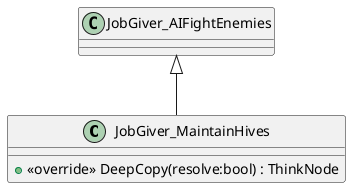 @startuml
class JobGiver_MaintainHives {
    + <<override>> DeepCopy(resolve:bool) : ThinkNode
}
JobGiver_AIFightEnemies <|-- JobGiver_MaintainHives
@enduml
